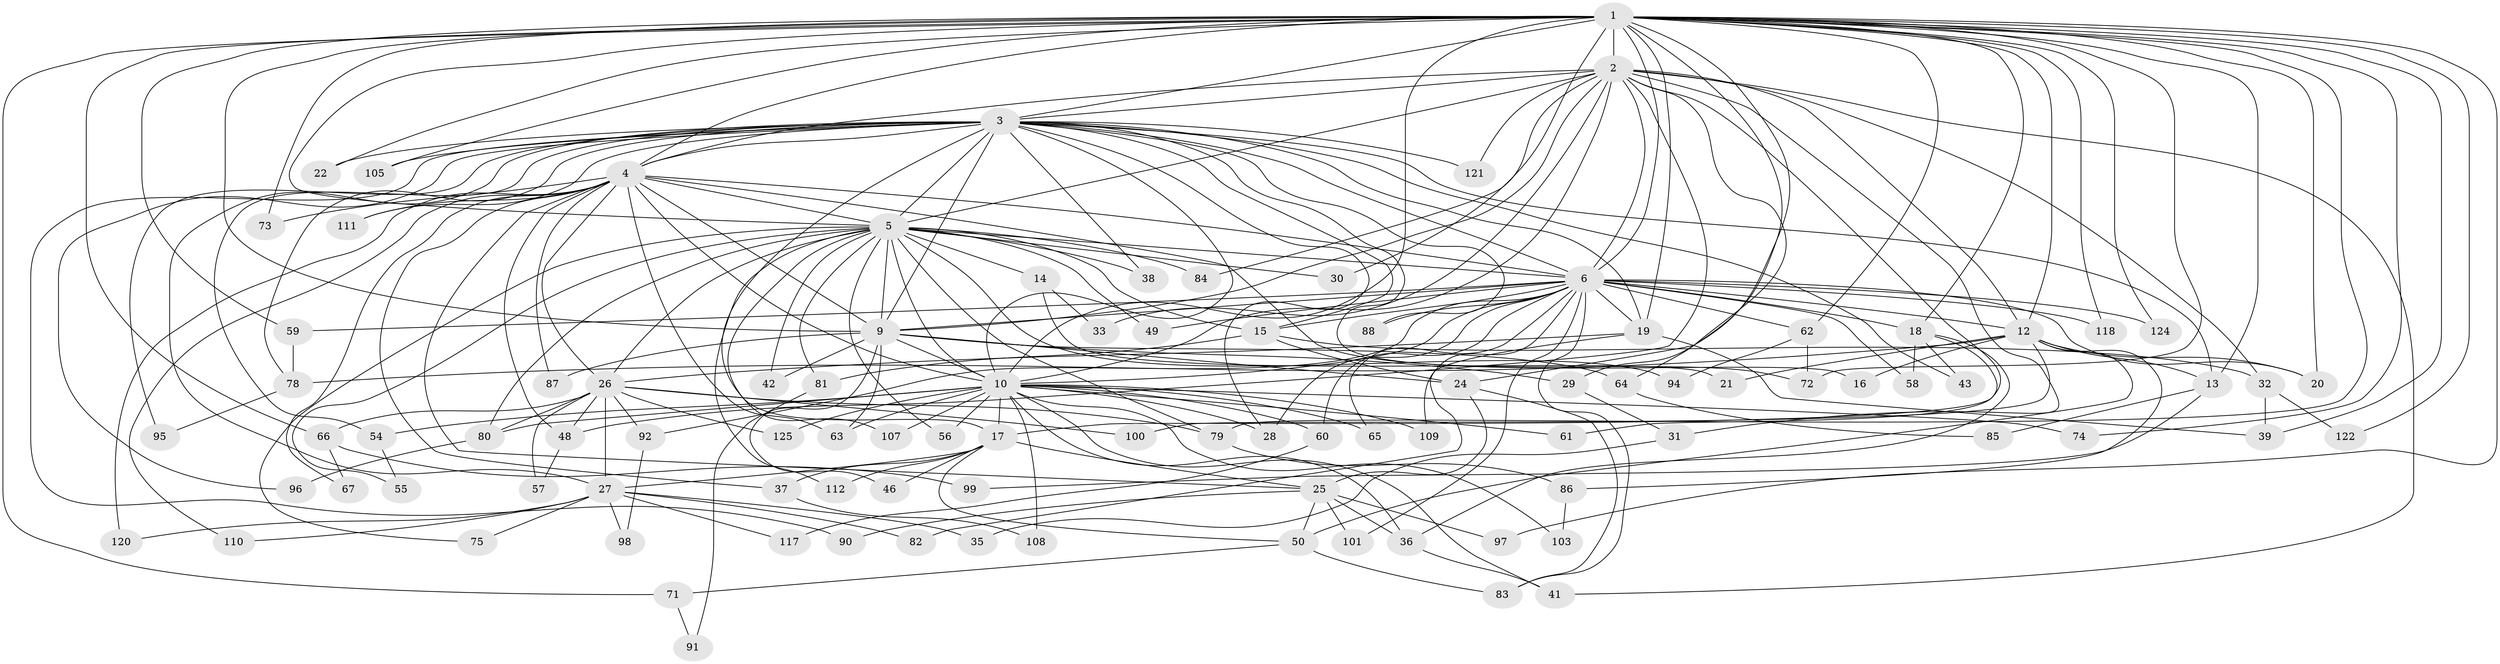 // Generated by graph-tools (version 1.1) at 2025/51/02/27/25 19:51:45]
// undirected, 97 vertices, 227 edges
graph export_dot {
graph [start="1"]
  node [color=gray90,style=filled];
  1 [super="+7"];
  2 [super="+115"];
  3 [super="+23"];
  4 [super="+11"];
  5 [super="+8"];
  6 [super="+34"];
  9 [super="+40"];
  10 [super="+69"];
  12 [super="+102"];
  13 [super="+44"];
  14;
  15 [super="+53"];
  16;
  17;
  18;
  19;
  20 [super="+52"];
  21;
  22;
  24 [super="+68"];
  25 [super="+70"];
  26 [super="+77"];
  27 [super="+47"];
  28;
  29;
  30;
  31;
  32 [super="+45"];
  33;
  35;
  36 [super="+93"];
  37;
  38;
  39;
  41 [super="+76"];
  42;
  43;
  46;
  48 [super="+119"];
  49;
  50 [super="+51"];
  54;
  55;
  56;
  57;
  58;
  59;
  60;
  61;
  62;
  63 [super="+104"];
  64;
  65;
  66;
  67;
  71;
  72 [super="+106"];
  73;
  74;
  75;
  78 [super="+116"];
  79 [super="+113"];
  80 [super="+89"];
  81;
  82;
  83 [super="+123"];
  84;
  85;
  86;
  87;
  88;
  90;
  91;
  92;
  94;
  95;
  96;
  97;
  98;
  99 [super="+114"];
  100;
  101;
  103;
  105;
  107;
  108;
  109;
  110;
  111;
  112;
  117;
  118;
  120;
  121;
  122;
  124;
  125;
  1 -- 2 [weight=2];
  1 -- 3 [weight=2];
  1 -- 4 [weight=2];
  1 -- 5 [weight=4];
  1 -- 6 [weight=2];
  1 -- 9 [weight=2];
  1 -- 10 [weight=2];
  1 -- 22;
  1 -- 39;
  1 -- 59;
  1 -- 66;
  1 -- 79;
  1 -- 97;
  1 -- 105;
  1 -- 124;
  1 -- 71;
  1 -- 72;
  1 -- 73;
  1 -- 74;
  1 -- 13;
  1 -- 18;
  1 -- 19;
  1 -- 20;
  1 -- 24;
  1 -- 29;
  1 -- 30;
  1 -- 118;
  1 -- 122;
  1 -- 62;
  1 -- 12;
  2 -- 3;
  2 -- 4;
  2 -- 5 [weight=2];
  2 -- 6;
  2 -- 9;
  2 -- 10;
  2 -- 12;
  2 -- 31;
  2 -- 32;
  2 -- 33;
  2 -- 41;
  2 -- 64;
  2 -- 84;
  2 -- 121;
  2 -- 48;
  2 -- 17;
  3 -- 4 [weight=2];
  3 -- 5 [weight=2];
  3 -- 6;
  3 -- 9;
  3 -- 10;
  3 -- 13;
  3 -- 15;
  3 -- 16;
  3 -- 17;
  3 -- 22;
  3 -- 27;
  3 -- 28;
  3 -- 38;
  3 -- 43;
  3 -- 54;
  3 -- 88;
  3 -- 90;
  3 -- 95;
  3 -- 96;
  3 -- 105;
  3 -- 111;
  3 -- 121;
  3 -- 19;
  3 -- 78;
  4 -- 5 [weight=2];
  4 -- 6;
  4 -- 9;
  4 -- 10;
  4 -- 48;
  4 -- 63;
  4 -- 67;
  4 -- 87;
  4 -- 110;
  4 -- 111;
  4 -- 37;
  4 -- 120;
  4 -- 73;
  4 -- 26;
  4 -- 72;
  4 -- 25;
  5 -- 6 [weight=2];
  5 -- 9 [weight=3];
  5 -- 10 [weight=2];
  5 -- 14 [weight=2];
  5 -- 30;
  5 -- 38;
  5 -- 42;
  5 -- 49;
  5 -- 75;
  5 -- 81;
  5 -- 84;
  5 -- 94;
  5 -- 80;
  5 -- 26;
  5 -- 107;
  5 -- 112;
  5 -- 55;
  5 -- 56;
  5 -- 15;
  5 -- 79;
  6 -- 9;
  6 -- 10 [weight=2];
  6 -- 12;
  6 -- 15;
  6 -- 18;
  6 -- 19;
  6 -- 28;
  6 -- 49;
  6 -- 58;
  6 -- 59;
  6 -- 60;
  6 -- 62;
  6 -- 65;
  6 -- 82;
  6 -- 83;
  6 -- 92;
  6 -- 101;
  6 -- 118;
  6 -- 124;
  6 -- 88;
  6 -- 20;
  9 -- 10;
  9 -- 29;
  9 -- 42;
  9 -- 46;
  9 -- 64;
  9 -- 87;
  9 -- 63;
  9 -- 24;
  10 -- 17;
  10 -- 54;
  10 -- 56;
  10 -- 60;
  10 -- 61;
  10 -- 63;
  10 -- 65;
  10 -- 74;
  10 -- 103;
  10 -- 107;
  10 -- 108;
  10 -- 109;
  10 -- 125;
  10 -- 28;
  10 -- 36;
  10 -- 41;
  10 -- 80;
  12 -- 16;
  12 -- 20;
  12 -- 21;
  12 -- 78;
  12 -- 86;
  12 -- 100;
  12 -- 13;
  12 -- 50;
  13 -- 85;
  13 -- 99 [weight=2];
  14 -- 21;
  14 -- 33;
  15 -- 24;
  15 -- 32;
  15 -- 81;
  17 -- 25;
  17 -- 37;
  17 -- 46;
  17 -- 50;
  17 -- 112;
  17 -- 27;
  18 -- 36;
  18 -- 43;
  18 -- 58;
  18 -- 61;
  19 -- 26;
  19 -- 39;
  19 -- 109;
  24 -- 25;
  24 -- 83;
  25 -- 36;
  25 -- 50;
  25 -- 90;
  25 -- 97;
  25 -- 101;
  26 -- 27;
  26 -- 48;
  26 -- 57;
  26 -- 66;
  26 -- 79;
  26 -- 92;
  26 -- 100;
  26 -- 125;
  26 -- 80;
  27 -- 35;
  27 -- 75;
  27 -- 110;
  27 -- 117;
  27 -- 82;
  27 -- 98;
  27 -- 120;
  29 -- 31;
  31 -- 35;
  32 -- 122;
  32 -- 39;
  36 -- 41;
  37 -- 108;
  48 -- 57;
  50 -- 71;
  50 -- 83;
  54 -- 55;
  59 -- 78;
  60 -- 117;
  62 -- 72;
  62 -- 94;
  64 -- 85;
  66 -- 67;
  66 -- 99;
  71 -- 91;
  78 -- 95;
  79 -- 86;
  80 -- 96;
  81 -- 91;
  86 -- 103;
  92 -- 98;
}

